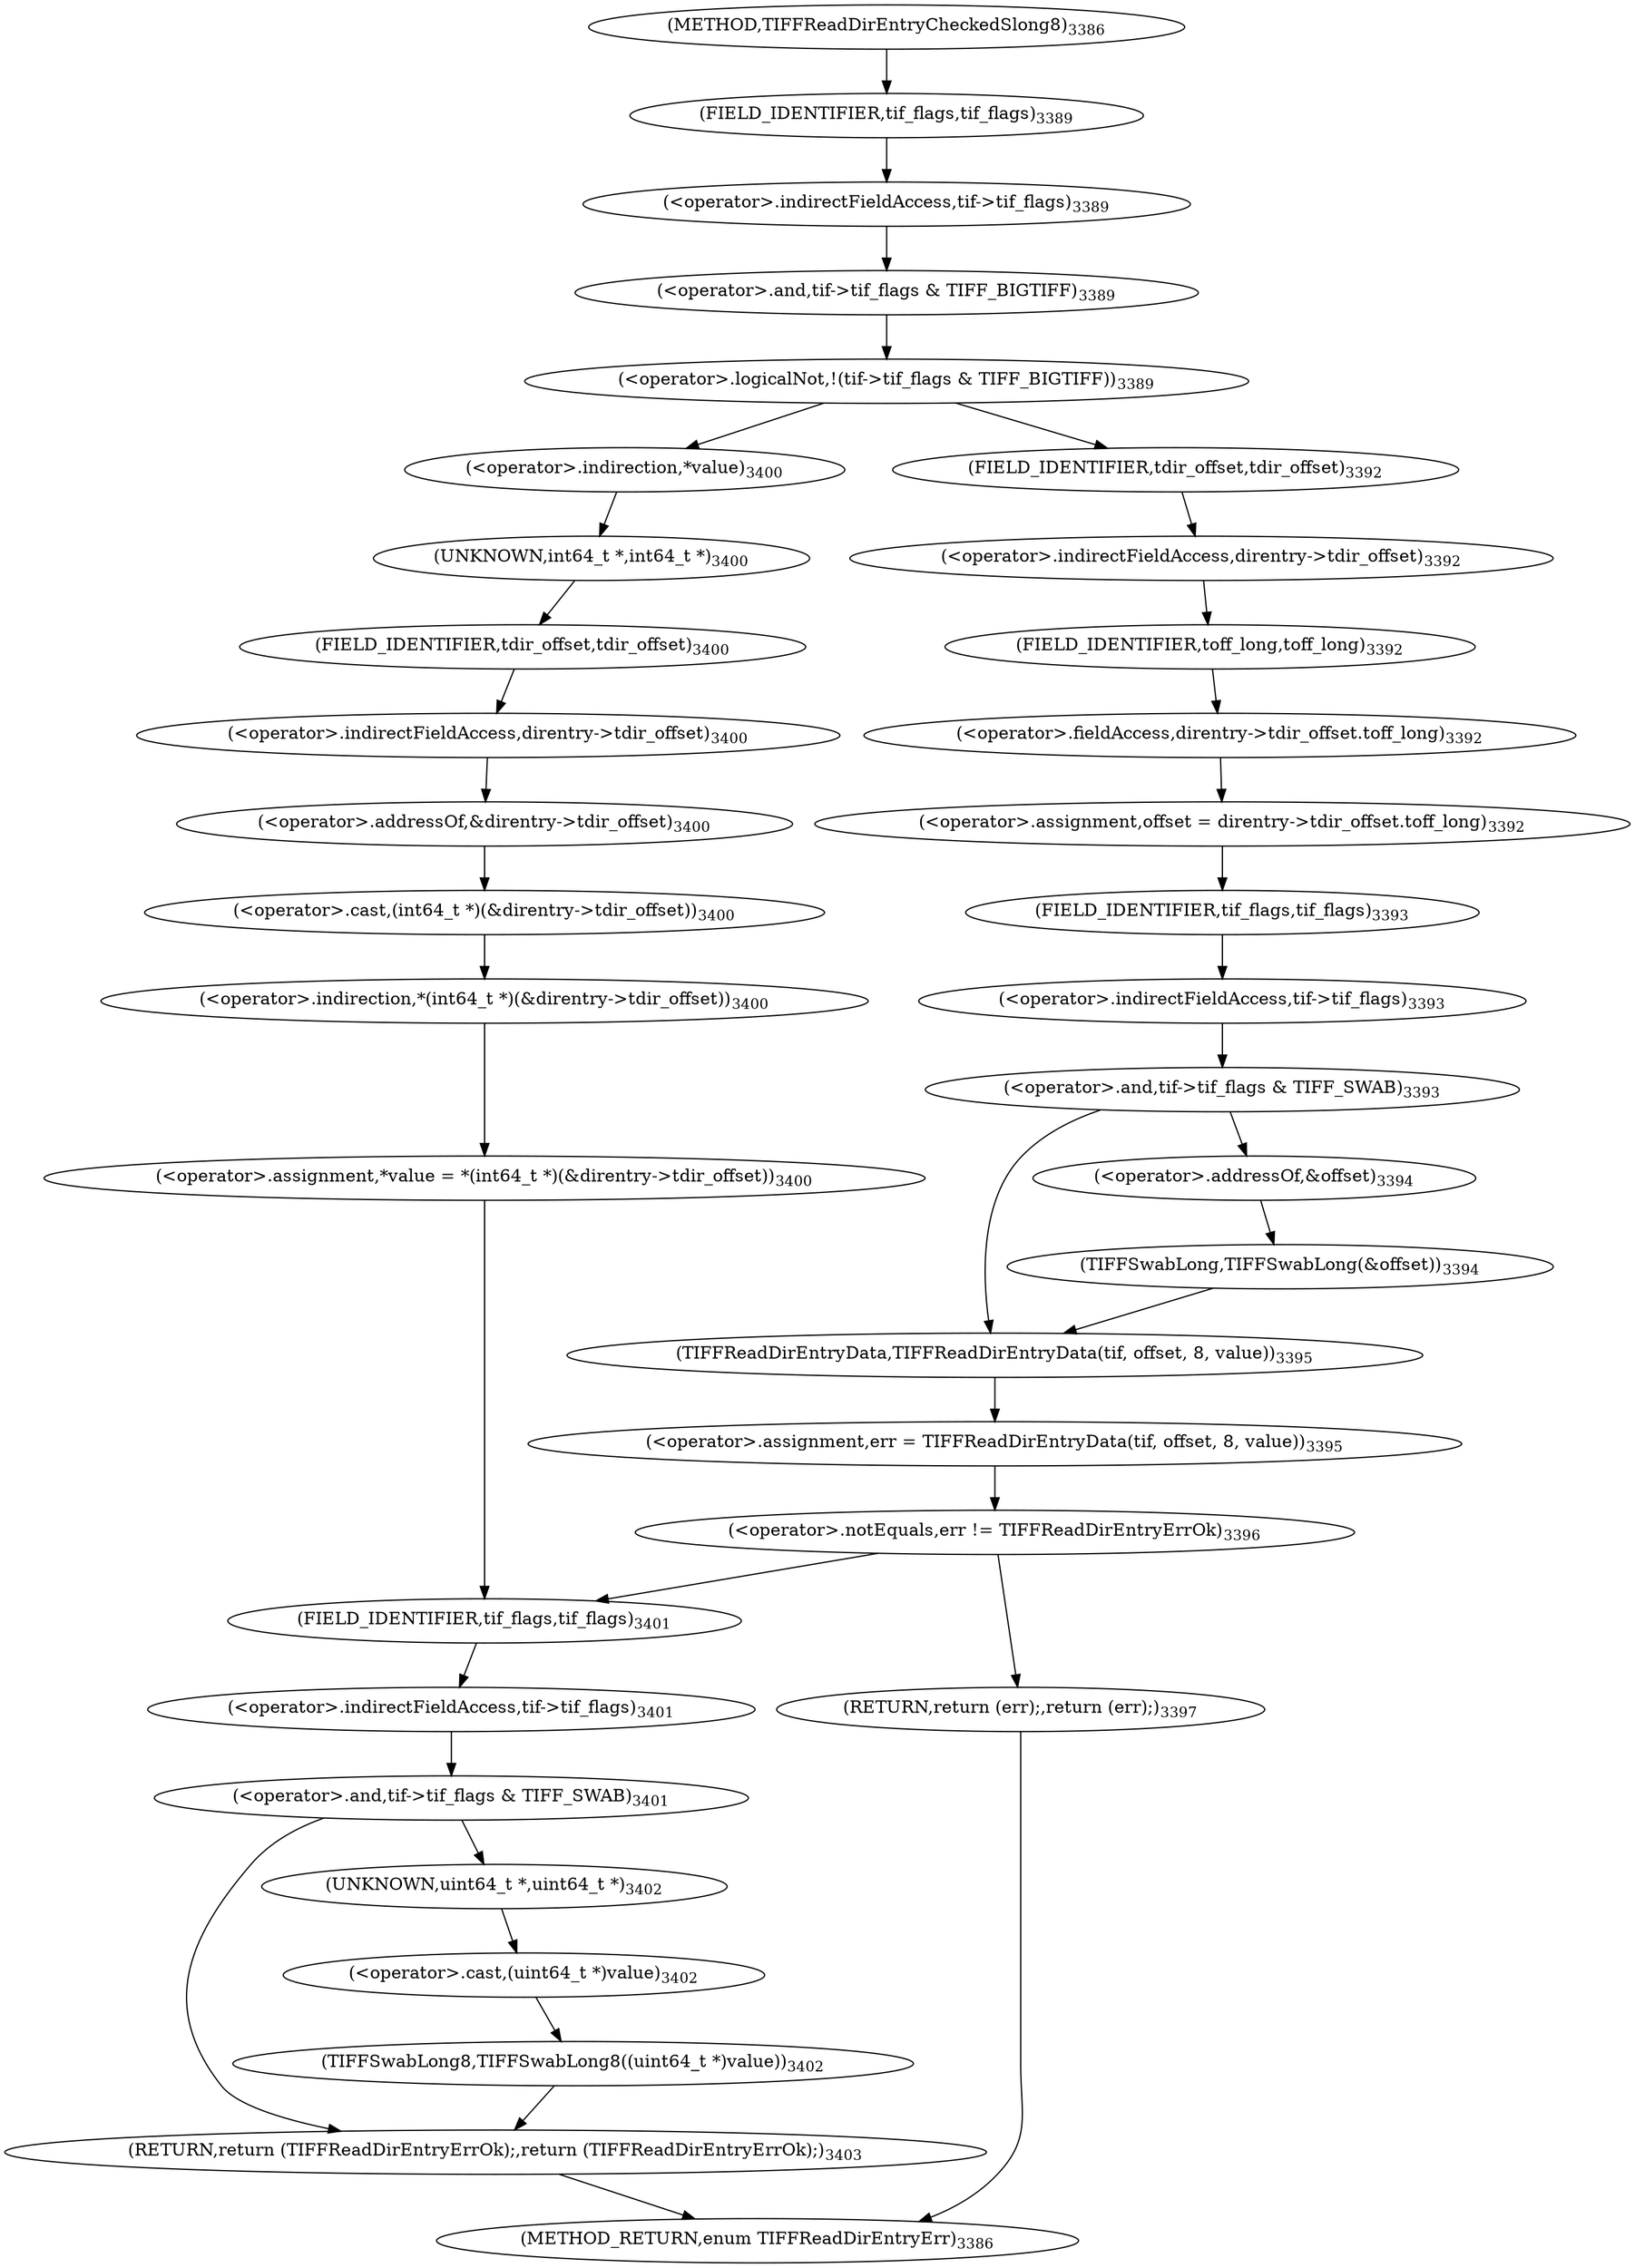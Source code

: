 digraph "TIFFReadDirEntryCheckedSlong8" {  
"86900" [label = <(RETURN,return (TIFFReadDirEntryErrOk);,return (TIFFReadDirEntryErrOk);)<SUB>3403</SUB>> ]
"86837" [label = <(&lt;operator&gt;.logicalNot,!(tif-&gt;tif_flags &amp; TIFF_BIGTIFF))<SUB>3389</SUB>> ]
"86890" [label = <(&lt;operator&gt;.and,tif-&gt;tif_flags &amp; TIFF_SWAB)<SUB>3401</SUB>> ]
"86838" [label = <(&lt;operator&gt;.and,tif-&gt;tif_flags &amp; TIFF_BIGTIFF)<SUB>3389</SUB>> ]
"86846" [label = <(&lt;operator&gt;.assignment,offset = direntry-&gt;tdir_offset.toff_long)<SUB>3392</SUB>> ]
"86863" [label = <(&lt;operator&gt;.assignment,err = TIFFReadDirEntryData(tif, offset, 8, value))<SUB>3395</SUB>> ]
"86891" [label = <(&lt;operator&gt;.indirectFieldAccess,tif-&gt;tif_flags)<SUB>3401</SUB>> ]
"86896" [label = <(TIFFSwabLong8,TIFFSwabLong8((uint64_t *)value))<SUB>3402</SUB>> ]
"86839" [label = <(&lt;operator&gt;.indirectFieldAccess,tif-&gt;tif_flags)<SUB>3389</SUB>> ]
"86848" [label = <(&lt;operator&gt;.fieldAccess,direntry-&gt;tdir_offset.toff_long)<SUB>3392</SUB>> ]
"86854" [label = <(&lt;operator&gt;.and,tif-&gt;tif_flags &amp; TIFF_SWAB)<SUB>3393</SUB>> ]
"86865" [label = <(TIFFReadDirEntryData,TIFFReadDirEntryData(tif, offset, 8, value))<SUB>3395</SUB>> ]
"86871" [label = <(&lt;operator&gt;.notEquals,err != TIFFReadDirEntryErrOk)<SUB>3396</SUB>> ]
"86879" [label = <(&lt;operator&gt;.assignment,*value = *(int64_t *)(&amp;direntry-&gt;tdir_offset))<SUB>3400</SUB>> ]
"86893" [label = <(FIELD_IDENTIFIER,tif_flags,tif_flags)<SUB>3401</SUB>> ]
"86897" [label = <(&lt;operator&gt;.cast,(uint64_t *)value)<SUB>3402</SUB>> ]
"86841" [label = <(FIELD_IDENTIFIER,tif_flags,tif_flags)<SUB>3389</SUB>> ]
"86849" [label = <(&lt;operator&gt;.indirectFieldAccess,direntry-&gt;tdir_offset)<SUB>3392</SUB>> ]
"86852" [label = <(FIELD_IDENTIFIER,toff_long,toff_long)<SUB>3392</SUB>> ]
"86855" [label = <(&lt;operator&gt;.indirectFieldAccess,tif-&gt;tif_flags)<SUB>3393</SUB>> ]
"86860" [label = <(TIFFSwabLong,TIFFSwabLong(&amp;offset))<SUB>3394</SUB>> ]
"86875" [label = <(RETURN,return (err);,return (err);)<SUB>3397</SUB>> ]
"86880" [label = <(&lt;operator&gt;.indirection,*value)<SUB>3400</SUB>> ]
"86882" [label = <(&lt;operator&gt;.indirection,*(int64_t *)(&amp;direntry-&gt;tdir_offset))<SUB>3400</SUB>> ]
"86898" [label = <(UNKNOWN,uint64_t *,uint64_t *)<SUB>3402</SUB>> ]
"86851" [label = <(FIELD_IDENTIFIER,tdir_offset,tdir_offset)<SUB>3392</SUB>> ]
"86857" [label = <(FIELD_IDENTIFIER,tif_flags,tif_flags)<SUB>3393</SUB>> ]
"86861" [label = <(&lt;operator&gt;.addressOf,&amp;offset)<SUB>3394</SUB>> ]
"86883" [label = <(&lt;operator&gt;.cast,(int64_t *)(&amp;direntry-&gt;tdir_offset))<SUB>3400</SUB>> ]
"86884" [label = <(UNKNOWN,int64_t *,int64_t *)<SUB>3400</SUB>> ]
"86885" [label = <(&lt;operator&gt;.addressOf,&amp;direntry-&gt;tdir_offset)<SUB>3400</SUB>> ]
"86886" [label = <(&lt;operator&gt;.indirectFieldAccess,direntry-&gt;tdir_offset)<SUB>3400</SUB>> ]
"86888" [label = <(FIELD_IDENTIFIER,tdir_offset,tdir_offset)<SUB>3400</SUB>> ]
"86831" [label = <(METHOD,TIFFReadDirEntryCheckedSlong8)<SUB>3386</SUB>> ]
"86902" [label = <(METHOD_RETURN,enum TIFFReadDirEntryErr)<SUB>3386</SUB>> ]
  "86900" -> "86902" 
  "86837" -> "86851" 
  "86837" -> "86880" 
  "86890" -> "86898" 
  "86890" -> "86900" 
  "86838" -> "86837" 
  "86846" -> "86857" 
  "86863" -> "86871" 
  "86891" -> "86890" 
  "86896" -> "86900" 
  "86839" -> "86838" 
  "86848" -> "86846" 
  "86854" -> "86861" 
  "86854" -> "86865" 
  "86865" -> "86863" 
  "86871" -> "86875" 
  "86871" -> "86893" 
  "86879" -> "86893" 
  "86893" -> "86891" 
  "86897" -> "86896" 
  "86841" -> "86839" 
  "86849" -> "86852" 
  "86852" -> "86848" 
  "86855" -> "86854" 
  "86860" -> "86865" 
  "86875" -> "86902" 
  "86880" -> "86884" 
  "86882" -> "86879" 
  "86898" -> "86897" 
  "86851" -> "86849" 
  "86857" -> "86855" 
  "86861" -> "86860" 
  "86883" -> "86882" 
  "86884" -> "86888" 
  "86885" -> "86883" 
  "86886" -> "86885" 
  "86888" -> "86886" 
  "86831" -> "86841" 
}
